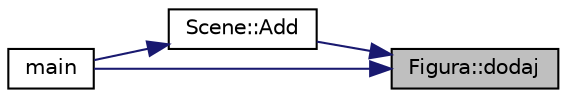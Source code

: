 digraph "Figura::dodaj"
{
 // LATEX_PDF_SIZE
  edge [fontname="Helvetica",fontsize="10",labelfontname="Helvetica",labelfontsize="10"];
  node [fontname="Helvetica",fontsize="10",shape=record];
  rankdir="RL";
  Node1 [label="Figura::dodaj",height=0.2,width=0.4,color="black", fillcolor="grey75", style="filled", fontcolor="black",tooltip="Funkcja składowa odpowiedzialna za przypisanie wartości wierzchołkom."];
  Node1 -> Node2 [dir="back",color="midnightblue",fontsize="10",style="solid",fontname="Helvetica"];
  Node2 [label="Scene::Add",height=0.2,width=0.4,color="black", fillcolor="white", style="filled",URL="$class_scene.html#aeca49f886e70d2dbae4e4eebdadc84a0",tooltip="Dodanie nowej figury."];
  Node2 -> Node3 [dir="back",color="midnightblue",fontsize="10",style="solid",fontname="Helvetica"];
  Node3 [label="main",height=0.2,width=0.4,color="black", fillcolor="white", style="filled",URL="$main_8cpp.html#a3c04138a5bfe5d72780bb7e82a18e627",tooltip="Funkcja main."];
  Node1 -> Node3 [dir="back",color="midnightblue",fontsize="10",style="solid",fontname="Helvetica"];
}

